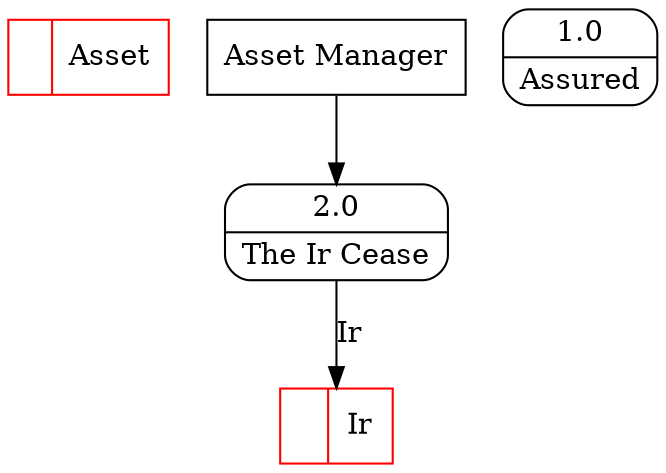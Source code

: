 digraph dfd2{ 
node[shape=record]
200 [label="<f0>  |<f1> Asset " color=red];
201 [label="<f0>  |<f1> Ir " color=red];
202 [label="Asset Manager" shape=box];
203 [label="{<f0> 1.0|<f1> Assured }" shape=Mrecord];
204 [label="{<f0> 2.0|<f1> The Ir Cease }" shape=Mrecord];
202 -> 204
204 -> 201 [label="Ir"]
}
